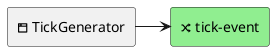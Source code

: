@startuml
skinparam componentStyle rectangle

[<&browser> TickGenerator] as gen
[<&random> tick-event] as x0 #lightgreen

gen -> x0

@enduml
